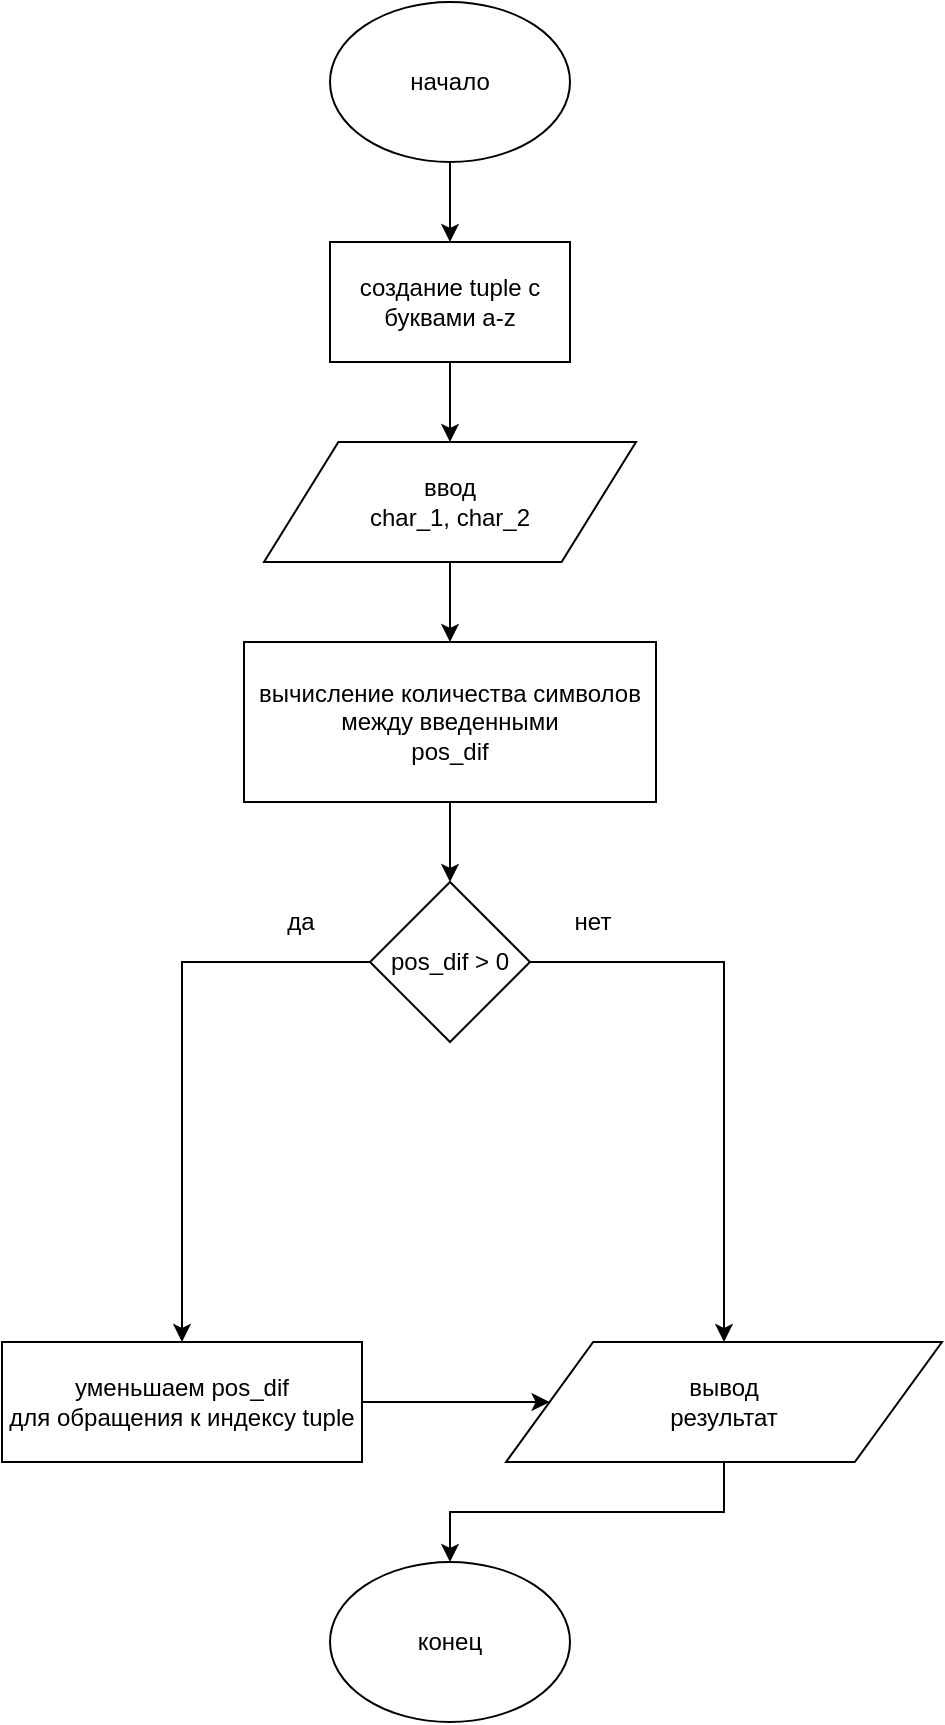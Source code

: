 <mxfile version="13.1.3" type="device"><diagram id="xbXnGZ_9_naFNPh5cPEX" name="Страница 1"><mxGraphModel dx="594" dy="651" grid="1" gridSize="10" guides="1" tooltips="1" connect="1" arrows="1" fold="1" page="1" pageScale="1" pageWidth="827" pageHeight="1169" math="0" shadow="0"><root><mxCell id="0"/><mxCell id="1" parent="0"/><mxCell id="LmjvC-lcSjaakrTOxZT_-18" value="" style="edgeStyle=orthogonalEdgeStyle;rounded=0;orthogonalLoop=1;jettySize=auto;html=1;" edge="1" parent="1" source="LmjvC-lcSjaakrTOxZT_-1" target="LmjvC-lcSjaakrTOxZT_-7"><mxGeometry relative="1" as="geometry"/></mxCell><mxCell id="LmjvC-lcSjaakrTOxZT_-1" value="начало" style="ellipse;whiteSpace=wrap;html=1;" vertex="1" parent="1"><mxGeometry x="354" y="40" width="120" height="80" as="geometry"/></mxCell><mxCell id="LmjvC-lcSjaakrTOxZT_-20" value="" style="edgeStyle=orthogonalEdgeStyle;rounded=0;orthogonalLoop=1;jettySize=auto;html=1;" edge="1" parent="1" source="LmjvC-lcSjaakrTOxZT_-4" target="LmjvC-lcSjaakrTOxZT_-6"><mxGeometry relative="1" as="geometry"/></mxCell><mxCell id="LmjvC-lcSjaakrTOxZT_-4" value="ввод&lt;br&gt;char_1, char_2" style="shape=parallelogram;perimeter=parallelogramPerimeter;whiteSpace=wrap;html=1;" vertex="1" parent="1"><mxGeometry x="321" y="260" width="186" height="60" as="geometry"/></mxCell><mxCell id="LmjvC-lcSjaakrTOxZT_-21" value="" style="edgeStyle=orthogonalEdgeStyle;rounded=0;orthogonalLoop=1;jettySize=auto;html=1;" edge="1" parent="1" source="LmjvC-lcSjaakrTOxZT_-6" target="LmjvC-lcSjaakrTOxZT_-9"><mxGeometry relative="1" as="geometry"/></mxCell><mxCell id="LmjvC-lcSjaakrTOxZT_-6" value="вычисление количества символов между введенными&lt;br&gt;pos_dif" style="rounded=0;whiteSpace=wrap;html=1;" vertex="1" parent="1"><mxGeometry x="311" y="360" width="206" height="80" as="geometry"/></mxCell><mxCell id="LmjvC-lcSjaakrTOxZT_-19" value="" style="edgeStyle=orthogonalEdgeStyle;rounded=0;orthogonalLoop=1;jettySize=auto;html=1;" edge="1" parent="1" source="LmjvC-lcSjaakrTOxZT_-7" target="LmjvC-lcSjaakrTOxZT_-4"><mxGeometry relative="1" as="geometry"/></mxCell><mxCell id="LmjvC-lcSjaakrTOxZT_-7" value="создание tuple с буквами a-z" style="rounded=0;whiteSpace=wrap;html=1;" vertex="1" parent="1"><mxGeometry x="354" y="160" width="120" height="60" as="geometry"/></mxCell><mxCell id="LmjvC-lcSjaakrTOxZT_-11" style="edgeStyle=orthogonalEdgeStyle;rounded=0;orthogonalLoop=1;jettySize=auto;html=1;entryX=0.5;entryY=0;entryDx=0;entryDy=0;" edge="1" parent="1" source="LmjvC-lcSjaakrTOxZT_-9" target="LmjvC-lcSjaakrTOxZT_-10"><mxGeometry relative="1" as="geometry"/></mxCell><mxCell id="LmjvC-lcSjaakrTOxZT_-13" style="edgeStyle=orthogonalEdgeStyle;rounded=0;orthogonalLoop=1;jettySize=auto;html=1;exitX=1;exitY=0.5;exitDx=0;exitDy=0;entryX=0.5;entryY=0;entryDx=0;entryDy=0;" edge="1" parent="1" source="LmjvC-lcSjaakrTOxZT_-9" target="LmjvC-lcSjaakrTOxZT_-12"><mxGeometry relative="1" as="geometry"/></mxCell><mxCell id="LmjvC-lcSjaakrTOxZT_-9" value="&lt;span&gt;pos_dif &amp;gt; 0&lt;/span&gt;" style="rhombus;whiteSpace=wrap;html=1;" vertex="1" parent="1"><mxGeometry x="374" y="480" width="80" height="80" as="geometry"/></mxCell><mxCell id="LmjvC-lcSjaakrTOxZT_-14" style="edgeStyle=orthogonalEdgeStyle;rounded=0;orthogonalLoop=1;jettySize=auto;html=1;entryX=0;entryY=0.5;entryDx=0;entryDy=0;" edge="1" parent="1" source="LmjvC-lcSjaakrTOxZT_-10" target="LmjvC-lcSjaakrTOxZT_-12"><mxGeometry relative="1" as="geometry"><mxPoint x="261" y="750" as="targetPoint"/></mxGeometry></mxCell><mxCell id="LmjvC-lcSjaakrTOxZT_-10" value="уменьшаем pos_dif&lt;br&gt;для обращения к индексу tuple" style="rounded=0;whiteSpace=wrap;html=1;" vertex="1" parent="1"><mxGeometry x="190" y="710" width="180" height="60" as="geometry"/></mxCell><mxCell id="LmjvC-lcSjaakrTOxZT_-22" style="edgeStyle=orthogonalEdgeStyle;rounded=0;orthogonalLoop=1;jettySize=auto;html=1;entryX=0.5;entryY=0;entryDx=0;entryDy=0;" edge="1" parent="1" source="LmjvC-lcSjaakrTOxZT_-12" target="LmjvC-lcSjaakrTOxZT_-17"><mxGeometry relative="1" as="geometry"/></mxCell><mxCell id="LmjvC-lcSjaakrTOxZT_-12" value="вывод&lt;br&gt;результат" style="shape=parallelogram;perimeter=parallelogramPerimeter;whiteSpace=wrap;html=1;" vertex="1" parent="1"><mxGeometry x="442" y="710" width="218" height="60" as="geometry"/></mxCell><mxCell id="LmjvC-lcSjaakrTOxZT_-15" value="нет" style="text;html=1;align=center;verticalAlign=middle;resizable=0;points=[];autosize=1;" vertex="1" parent="1"><mxGeometry x="470" y="490" width="30" height="20" as="geometry"/></mxCell><mxCell id="LmjvC-lcSjaakrTOxZT_-16" value="да" style="text;html=1;align=center;verticalAlign=middle;resizable=0;points=[];autosize=1;" vertex="1" parent="1"><mxGeometry x="324" y="490" width="30" height="20" as="geometry"/></mxCell><mxCell id="LmjvC-lcSjaakrTOxZT_-17" value="конец" style="ellipse;whiteSpace=wrap;html=1;" vertex="1" parent="1"><mxGeometry x="354" y="820" width="120" height="80" as="geometry"/></mxCell></root></mxGraphModel></diagram></mxfile>